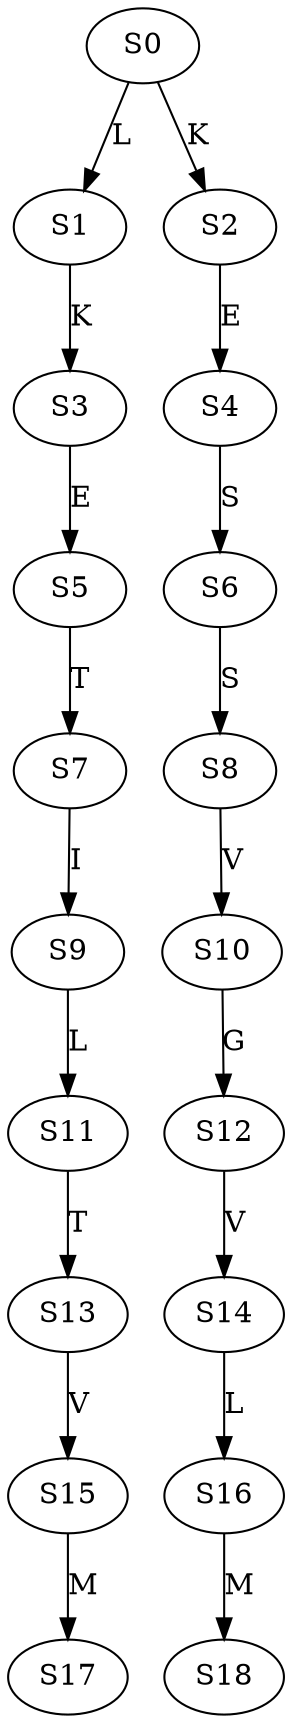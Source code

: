 strict digraph  {
	S0 -> S1 [ label = L ];
	S0 -> S2 [ label = K ];
	S1 -> S3 [ label = K ];
	S2 -> S4 [ label = E ];
	S3 -> S5 [ label = E ];
	S4 -> S6 [ label = S ];
	S5 -> S7 [ label = T ];
	S6 -> S8 [ label = S ];
	S7 -> S9 [ label = I ];
	S8 -> S10 [ label = V ];
	S9 -> S11 [ label = L ];
	S10 -> S12 [ label = G ];
	S11 -> S13 [ label = T ];
	S12 -> S14 [ label = V ];
	S13 -> S15 [ label = V ];
	S14 -> S16 [ label = L ];
	S15 -> S17 [ label = M ];
	S16 -> S18 [ label = M ];
}

